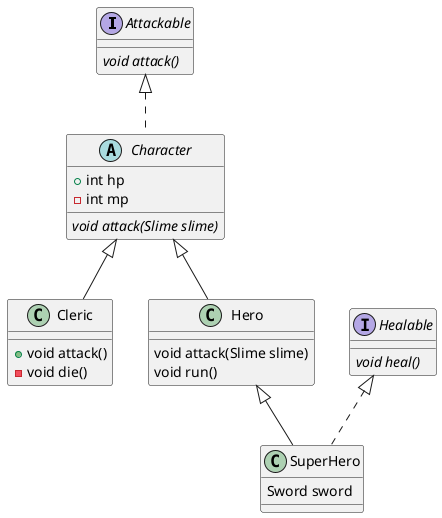 @startuml 

interface Attackable {
    {abstract} void attack()
}

interface Healable {
    {abstract} void heal()
}

abstract class Character implements Attackable {
    + int hp
    - int mp

    {abstract} void attack(Slime slime)
}

class Cleric extends Character {
    + void attack()
    - void die()
}

class Hero extends Character {
    void attack(Slime slime)
    void run()
}

class SuperHero extends Hero implements Healable {
    Sword sword
}

@enduml

